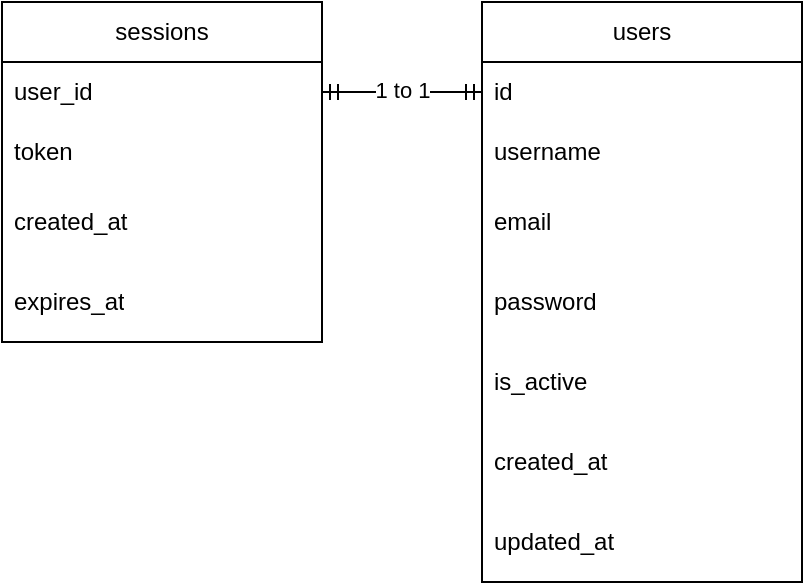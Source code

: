 <mxfile version="27.0.9">
  <diagram name="Page-1" id="1e9IwpTOVvgDq8-nc2ZK">
    <mxGraphModel dx="690" dy="561" grid="1" gridSize="10" guides="1" tooltips="1" connect="1" arrows="1" fold="1" page="1" pageScale="1" pageWidth="850" pageHeight="1100" math="0" shadow="0">
      <root>
        <mxCell id="0" />
        <mxCell id="1" parent="0" />
        <mxCell id="ySI8XSOrbi4jbEXK8lNy-1" value="users" style="swimlane;fontStyle=0;childLayout=stackLayout;horizontal=1;startSize=30;horizontalStack=0;resizeParent=1;resizeParentMax=0;resizeLast=0;collapsible=1;marginBottom=0;whiteSpace=wrap;html=1;" parent="1" vertex="1">
          <mxGeometry x="240" y="120" width="160" height="290" as="geometry" />
        </mxCell>
        <mxCell id="ySI8XSOrbi4jbEXK8lNy-2" value="id" style="text;strokeColor=none;fillColor=none;align=left;verticalAlign=middle;spacingLeft=4;spacingRight=4;overflow=hidden;points=[[0,0.5],[1,0.5]];portConstraint=eastwest;rotatable=0;whiteSpace=wrap;html=1;" parent="ySI8XSOrbi4jbEXK8lNy-1" vertex="1">
          <mxGeometry y="30" width="160" height="30" as="geometry" />
        </mxCell>
        <mxCell id="ySI8XSOrbi4jbEXK8lNy-3" value="username" style="text;strokeColor=none;fillColor=none;align=left;verticalAlign=middle;spacingLeft=4;spacingRight=4;overflow=hidden;points=[[0,0.5],[1,0.5]];portConstraint=eastwest;rotatable=0;whiteSpace=wrap;html=1;" parent="ySI8XSOrbi4jbEXK8lNy-1" vertex="1">
          <mxGeometry y="60" width="160" height="30" as="geometry" />
        </mxCell>
        <mxCell id="ySI8XSOrbi4jbEXK8lNy-4" value="email" style="text;strokeColor=none;fillColor=none;align=left;verticalAlign=middle;spacingLeft=4;spacingRight=4;overflow=hidden;points=[[0,0.5],[1,0.5]];portConstraint=eastwest;rotatable=0;whiteSpace=wrap;html=1;" parent="ySI8XSOrbi4jbEXK8lNy-1" vertex="1">
          <mxGeometry y="90" width="160" height="40" as="geometry" />
        </mxCell>
        <mxCell id="ySI8XSOrbi4jbEXK8lNy-7" value="password" style="text;strokeColor=none;fillColor=none;align=left;verticalAlign=middle;spacingLeft=4;spacingRight=4;overflow=hidden;points=[[0,0.5],[1,0.5]];portConstraint=eastwest;rotatable=0;whiteSpace=wrap;html=1;" parent="ySI8XSOrbi4jbEXK8lNy-1" vertex="1">
          <mxGeometry y="130" width="160" height="40" as="geometry" />
        </mxCell>
        <mxCell id="oxLgp6ozANeJ2KCeUsb1-1" value="is_active" style="text;strokeColor=none;fillColor=none;align=left;verticalAlign=middle;spacingLeft=4;spacingRight=4;overflow=hidden;points=[[0,0.5],[1,0.5]];portConstraint=eastwest;rotatable=0;whiteSpace=wrap;html=1;" parent="ySI8XSOrbi4jbEXK8lNy-1" vertex="1">
          <mxGeometry y="170" width="160" height="40" as="geometry" />
        </mxCell>
        <mxCell id="oxLgp6ozANeJ2KCeUsb1-2" value="created_at" style="text;strokeColor=none;fillColor=none;align=left;verticalAlign=middle;spacingLeft=4;spacingRight=4;overflow=hidden;points=[[0,0.5],[1,0.5]];portConstraint=eastwest;rotatable=0;whiteSpace=wrap;html=1;" parent="ySI8XSOrbi4jbEXK8lNy-1" vertex="1">
          <mxGeometry y="210" width="160" height="40" as="geometry" />
        </mxCell>
        <mxCell id="oxLgp6ozANeJ2KCeUsb1-3" value="updated_at" style="text;strokeColor=none;fillColor=none;align=left;verticalAlign=middle;spacingLeft=4;spacingRight=4;overflow=hidden;points=[[0,0.5],[1,0.5]];portConstraint=eastwest;rotatable=0;whiteSpace=wrap;html=1;" parent="ySI8XSOrbi4jbEXK8lNy-1" vertex="1">
          <mxGeometry y="250" width="160" height="40" as="geometry" />
        </mxCell>
        <mxCell id="sDwA32BdZO8wEs-K59Jx-1" value="sessions" style="swimlane;fontStyle=0;childLayout=stackLayout;horizontal=1;startSize=30;horizontalStack=0;resizeParent=1;resizeParentMax=0;resizeLast=0;collapsible=1;marginBottom=0;whiteSpace=wrap;html=1;" vertex="1" parent="1">
          <mxGeometry y="120" width="160" height="170" as="geometry" />
        </mxCell>
        <mxCell id="sDwA32BdZO8wEs-K59Jx-2" value="user_id" style="text;strokeColor=none;fillColor=none;align=left;verticalAlign=middle;spacingLeft=4;spacingRight=4;overflow=hidden;points=[[0,0.5],[1,0.5]];portConstraint=eastwest;rotatable=0;whiteSpace=wrap;html=1;" vertex="1" parent="sDwA32BdZO8wEs-K59Jx-1">
          <mxGeometry y="30" width="160" height="30" as="geometry" />
        </mxCell>
        <mxCell id="sDwA32BdZO8wEs-K59Jx-3" value="token" style="text;strokeColor=none;fillColor=none;align=left;verticalAlign=middle;spacingLeft=4;spacingRight=4;overflow=hidden;points=[[0,0.5],[1,0.5]];portConstraint=eastwest;rotatable=0;whiteSpace=wrap;html=1;" vertex="1" parent="sDwA32BdZO8wEs-K59Jx-1">
          <mxGeometry y="60" width="160" height="30" as="geometry" />
        </mxCell>
        <mxCell id="sDwA32BdZO8wEs-K59Jx-4" value="created_at" style="text;strokeColor=none;fillColor=none;align=left;verticalAlign=middle;spacingLeft=4;spacingRight=4;overflow=hidden;points=[[0,0.5],[1,0.5]];portConstraint=eastwest;rotatable=0;whiteSpace=wrap;html=1;" vertex="1" parent="sDwA32BdZO8wEs-K59Jx-1">
          <mxGeometry y="90" width="160" height="40" as="geometry" />
        </mxCell>
        <mxCell id="sDwA32BdZO8wEs-K59Jx-5" value="expires_at" style="text;strokeColor=none;fillColor=none;align=left;verticalAlign=middle;spacingLeft=4;spacingRight=4;overflow=hidden;points=[[0,0.5],[1,0.5]];portConstraint=eastwest;rotatable=0;whiteSpace=wrap;html=1;" vertex="1" parent="sDwA32BdZO8wEs-K59Jx-1">
          <mxGeometry y="130" width="160" height="40" as="geometry" />
        </mxCell>
        <mxCell id="sDwA32BdZO8wEs-K59Jx-6" value="" style="edgeStyle=entityRelationEdgeStyle;fontSize=12;html=1;endArrow=ERmandOne;startArrow=ERmandOne;rounded=0;entryX=0;entryY=0.5;entryDx=0;entryDy=0;exitX=1;exitY=0.5;exitDx=0;exitDy=0;" edge="1" parent="1" source="sDwA32BdZO8wEs-K59Jx-2" target="ySI8XSOrbi4jbEXK8lNy-2">
          <mxGeometry width="100" height="100" relative="1" as="geometry">
            <mxPoint x="310" y="340" as="sourcePoint" />
            <mxPoint x="410" y="240" as="targetPoint" />
          </mxGeometry>
        </mxCell>
        <mxCell id="sDwA32BdZO8wEs-K59Jx-7" value="1 to 1" style="edgeLabel;html=1;align=center;verticalAlign=middle;resizable=0;points=[];" vertex="1" connectable="0" parent="sDwA32BdZO8wEs-K59Jx-6">
          <mxGeometry y="1" relative="1" as="geometry">
            <mxPoint as="offset" />
          </mxGeometry>
        </mxCell>
      </root>
    </mxGraphModel>
  </diagram>
</mxfile>
